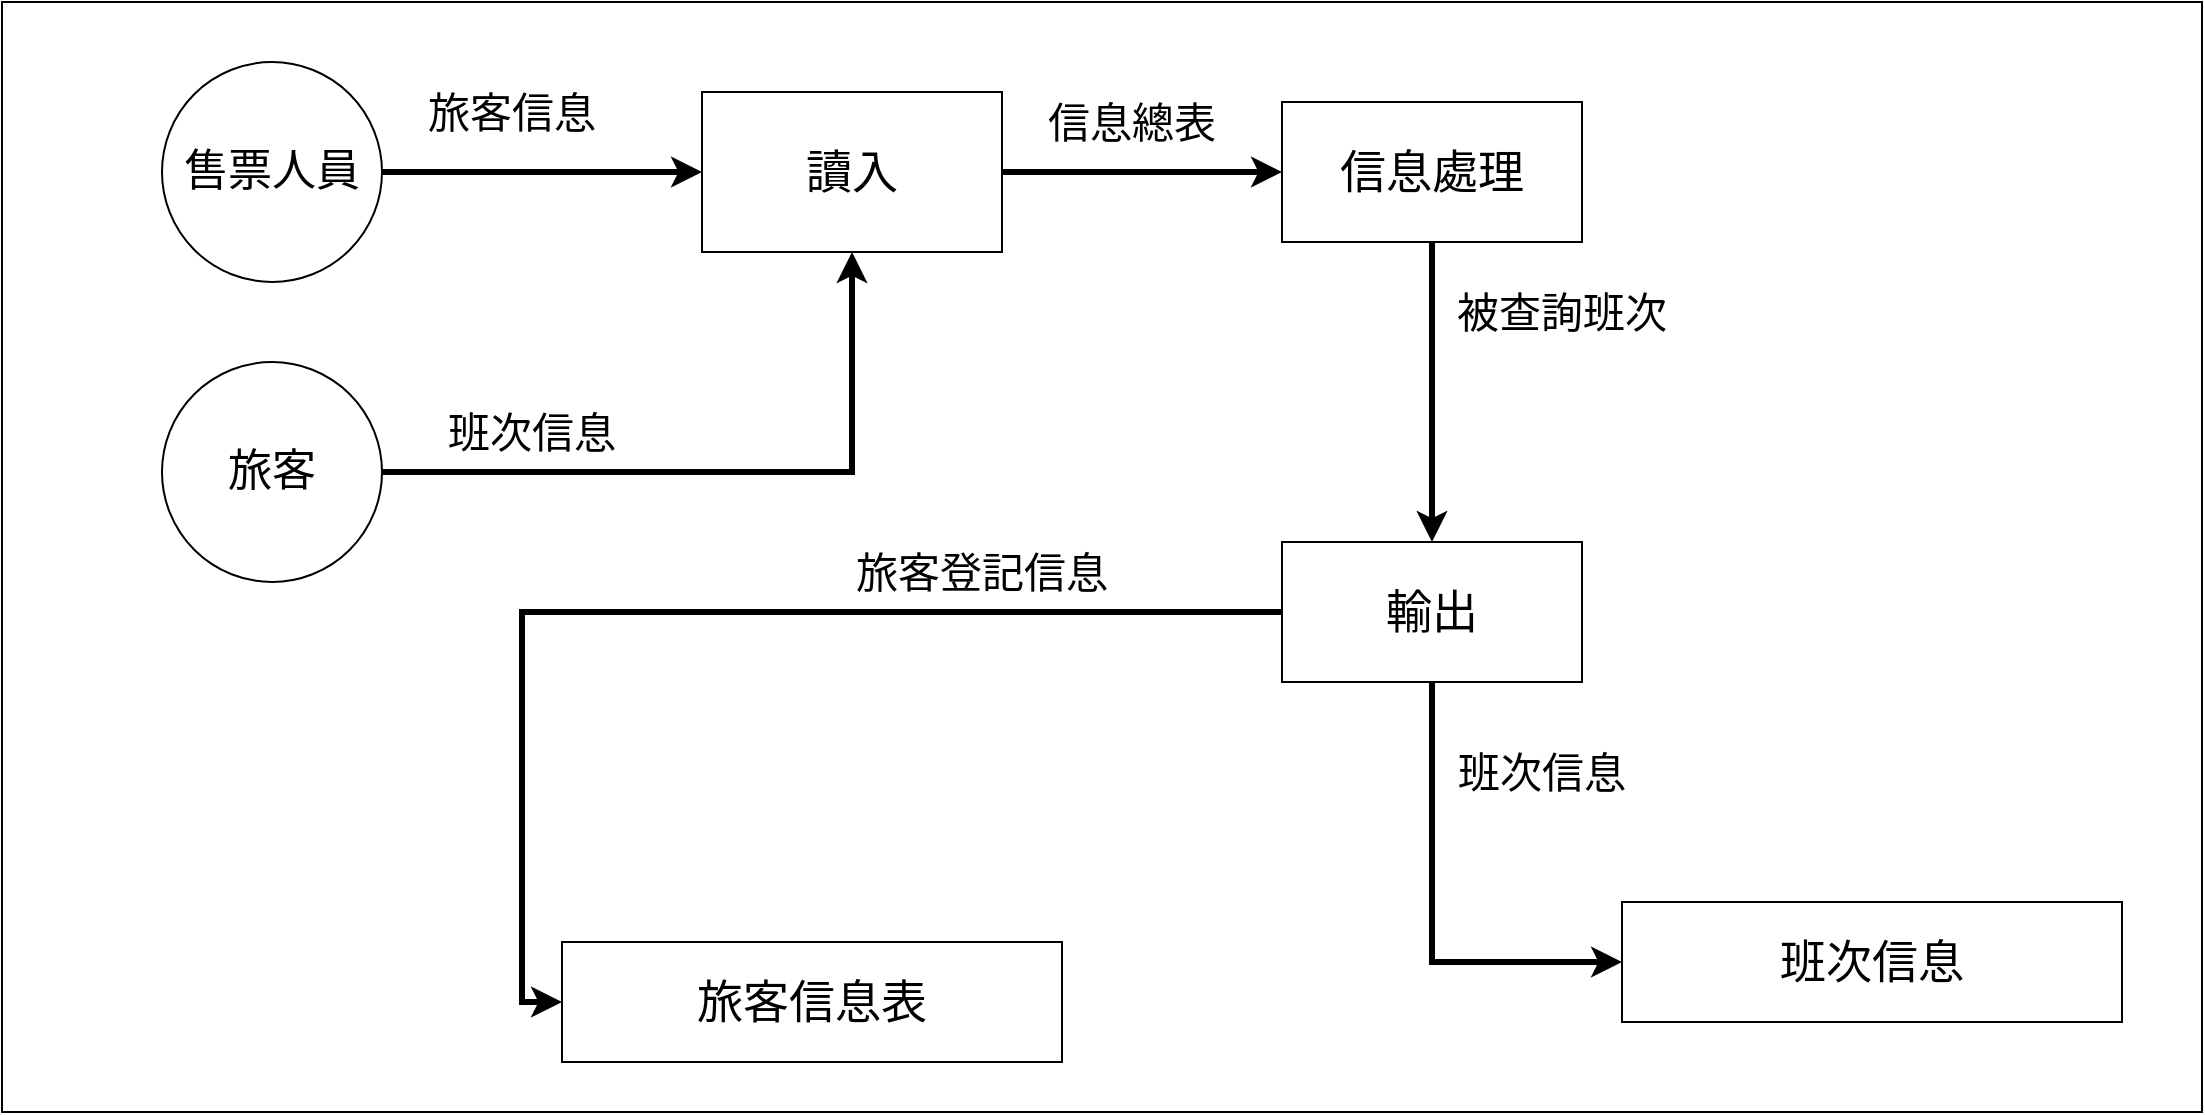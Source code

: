 <mxfile version="22.1.16" type="device">
  <diagram id="jbVRNizJcDCQ8yqokmnY" name="第 1 页">
    <mxGraphModel dx="1434" dy="738" grid="1" gridSize="10" guides="1" tooltips="1" connect="1" arrows="1" fold="1" page="1" pageScale="1" pageWidth="2336" pageHeight="1654" math="0" shadow="0">
      <root>
        <mxCell id="0" />
        <mxCell id="1" parent="0" />
        <mxCell id="_HgupfXg40LZJNDoUt4P-98" value="" style="rounded=0;whiteSpace=wrap;html=1;" vertex="1" parent="1">
          <mxGeometry x="160" y="260" width="1100" height="555" as="geometry" />
        </mxCell>
        <mxCell id="_HgupfXg40LZJNDoUt4P-92" style="edgeStyle=orthogonalEdgeStyle;rounded=0;orthogonalLoop=1;jettySize=auto;html=1;exitX=1;exitY=0.5;exitDx=0;exitDy=0;strokeWidth=3;" edge="1" parent="1" source="_HgupfXg40LZJNDoUt4P-75" target="_HgupfXg40LZJNDoUt4P-76">
          <mxGeometry relative="1" as="geometry" />
        </mxCell>
        <mxCell id="_HgupfXg40LZJNDoUt4P-75" value="&lt;font style=&quot;font-size: 22px;&quot;&gt;售票人員&lt;/font&gt;" style="ellipse;whiteSpace=wrap;html=1;aspect=fixed;" vertex="1" parent="1">
          <mxGeometry x="240" y="290" width="110" height="110" as="geometry" />
        </mxCell>
        <mxCell id="_HgupfXg40LZJNDoUt4P-90" style="edgeStyle=orthogonalEdgeStyle;rounded=0;orthogonalLoop=1;jettySize=auto;html=1;exitX=1;exitY=0.5;exitDx=0;exitDy=0;strokeWidth=3;" edge="1" parent="1" source="_HgupfXg40LZJNDoUt4P-76" target="_HgupfXg40LZJNDoUt4P-77">
          <mxGeometry relative="1" as="geometry" />
        </mxCell>
        <mxCell id="_HgupfXg40LZJNDoUt4P-76" value="&lt;font style=&quot;font-size: 23px;&quot;&gt;讀入&lt;/font&gt;" style="rounded=0;whiteSpace=wrap;html=1;" vertex="1" parent="1">
          <mxGeometry x="510" y="305" width="150" height="80" as="geometry" />
        </mxCell>
        <mxCell id="_HgupfXg40LZJNDoUt4P-87" style="edgeStyle=orthogonalEdgeStyle;rounded=0;orthogonalLoop=1;jettySize=auto;html=1;exitX=0.5;exitY=1;exitDx=0;exitDy=0;strokeWidth=3;" edge="1" parent="1" source="_HgupfXg40LZJNDoUt4P-77" target="_HgupfXg40LZJNDoUt4P-78">
          <mxGeometry relative="1" as="geometry" />
        </mxCell>
        <mxCell id="_HgupfXg40LZJNDoUt4P-77" value="&lt;span style=&quot;font-size: 23px;&quot;&gt;信息處理&lt;/span&gt;" style="rounded=0;whiteSpace=wrap;html=1;" vertex="1" parent="1">
          <mxGeometry x="800" y="310" width="150" height="70" as="geometry" />
        </mxCell>
        <mxCell id="_HgupfXg40LZJNDoUt4P-86" style="edgeStyle=orthogonalEdgeStyle;rounded=0;orthogonalLoop=1;jettySize=auto;html=1;exitX=0;exitY=0.5;exitDx=0;exitDy=0;entryX=0;entryY=0.5;entryDx=0;entryDy=0;strokeWidth=3;" edge="1" parent="1" source="_HgupfXg40LZJNDoUt4P-78" target="_HgupfXg40LZJNDoUt4P-80">
          <mxGeometry relative="1" as="geometry" />
        </mxCell>
        <mxCell id="_HgupfXg40LZJNDoUt4P-78" value="&lt;font style=&quot;font-size: 23px;&quot;&gt;輸出&lt;/font&gt;" style="rounded=0;whiteSpace=wrap;html=1;" vertex="1" parent="1">
          <mxGeometry x="800" y="530" width="150" height="70" as="geometry" />
        </mxCell>
        <mxCell id="_HgupfXg40LZJNDoUt4P-94" style="edgeStyle=orthogonalEdgeStyle;rounded=0;orthogonalLoop=1;jettySize=auto;html=1;exitX=1;exitY=0.5;exitDx=0;exitDy=0;entryX=0.5;entryY=1;entryDx=0;entryDy=0;strokeWidth=3;" edge="1" parent="1" source="_HgupfXg40LZJNDoUt4P-79" target="_HgupfXg40LZJNDoUt4P-76">
          <mxGeometry relative="1" as="geometry" />
        </mxCell>
        <mxCell id="_HgupfXg40LZJNDoUt4P-79" value="&lt;font style=&quot;font-size: 22px;&quot;&gt;旅客&lt;/font&gt;" style="ellipse;whiteSpace=wrap;html=1;aspect=fixed;" vertex="1" parent="1">
          <mxGeometry x="240" y="440" width="110" height="110" as="geometry" />
        </mxCell>
        <mxCell id="_HgupfXg40LZJNDoUt4P-80" value="&lt;font style=&quot;font-size: 23px;&quot;&gt;旅客信息表&lt;/font&gt;" style="rounded=0;whiteSpace=wrap;html=1;" vertex="1" parent="1">
          <mxGeometry x="440" y="730" width="250" height="60" as="geometry" />
        </mxCell>
        <mxCell id="_HgupfXg40LZJNDoUt4P-81" value="&lt;font style=&quot;font-size: 23px;&quot;&gt;班次信息&lt;/font&gt;" style="rounded=0;whiteSpace=wrap;html=1;" vertex="1" parent="1">
          <mxGeometry x="970" y="710" width="250" height="60" as="geometry" />
        </mxCell>
        <mxCell id="_HgupfXg40LZJNDoUt4P-82" value="&lt;font style=&quot;font-size: 21px;&quot;&gt;被查詢班次&lt;br&gt;&lt;/font&gt;" style="text;html=1;strokeColor=none;fillColor=none;align=center;verticalAlign=middle;whiteSpace=wrap;rounded=0;" vertex="1" parent="1">
          <mxGeometry x="870" y="400" width="140" height="30" as="geometry" />
        </mxCell>
        <mxCell id="_HgupfXg40LZJNDoUt4P-83" value="" style="endArrow=classic;html=1;rounded=0;exitX=0.5;exitY=1;exitDx=0;exitDy=0;entryX=0;entryY=0.5;entryDx=0;entryDy=0;strokeWidth=3;" edge="1" parent="1" source="_HgupfXg40LZJNDoUt4P-78" target="_HgupfXg40LZJNDoUt4P-81">
          <mxGeometry width="50" height="50" relative="1" as="geometry">
            <mxPoint x="1050" y="580" as="sourcePoint" />
            <mxPoint x="1100" y="530" as="targetPoint" />
            <Array as="points">
              <mxPoint x="875" y="740" />
            </Array>
          </mxGeometry>
        </mxCell>
        <mxCell id="_HgupfXg40LZJNDoUt4P-88" value="&lt;font style=&quot;font-size: 21px;&quot;&gt;信息總表&lt;/font&gt;" style="text;html=1;strokeColor=none;fillColor=none;align=center;verticalAlign=middle;whiteSpace=wrap;rounded=0;" vertex="1" parent="1">
          <mxGeometry x="670" y="305" width="110" height="30" as="geometry" />
        </mxCell>
        <mxCell id="_HgupfXg40LZJNDoUt4P-93" value="&lt;font style=&quot;font-size: 21px;&quot;&gt;旅客信息&lt;/font&gt;" style="text;html=1;strokeColor=none;fillColor=none;align=center;verticalAlign=middle;whiteSpace=wrap;rounded=0;" vertex="1" parent="1">
          <mxGeometry x="360" y="300" width="110" height="30" as="geometry" />
        </mxCell>
        <mxCell id="_HgupfXg40LZJNDoUt4P-95" value="&lt;font style=&quot;font-size: 21px;&quot;&gt;班次信息&lt;/font&gt;" style="text;html=1;strokeColor=none;fillColor=none;align=center;verticalAlign=middle;whiteSpace=wrap;rounded=0;" vertex="1" parent="1">
          <mxGeometry x="370" y="460" width="110" height="30" as="geometry" />
        </mxCell>
        <mxCell id="_HgupfXg40LZJNDoUt4P-96" value="&lt;font style=&quot;font-size: 21px;&quot;&gt;旅客登記信息&lt;/font&gt;" style="text;html=1;strokeColor=none;fillColor=none;align=center;verticalAlign=middle;whiteSpace=wrap;rounded=0;" vertex="1" parent="1">
          <mxGeometry x="580" y="530" width="140" height="30" as="geometry" />
        </mxCell>
        <mxCell id="_HgupfXg40LZJNDoUt4P-97" value="&lt;font style=&quot;font-size: 21px;&quot;&gt;班次信息&lt;/font&gt;" style="text;html=1;strokeColor=none;fillColor=none;align=center;verticalAlign=middle;whiteSpace=wrap;rounded=0;" vertex="1" parent="1">
          <mxGeometry x="880" y="630" width="100" height="30" as="geometry" />
        </mxCell>
      </root>
    </mxGraphModel>
  </diagram>
</mxfile>
